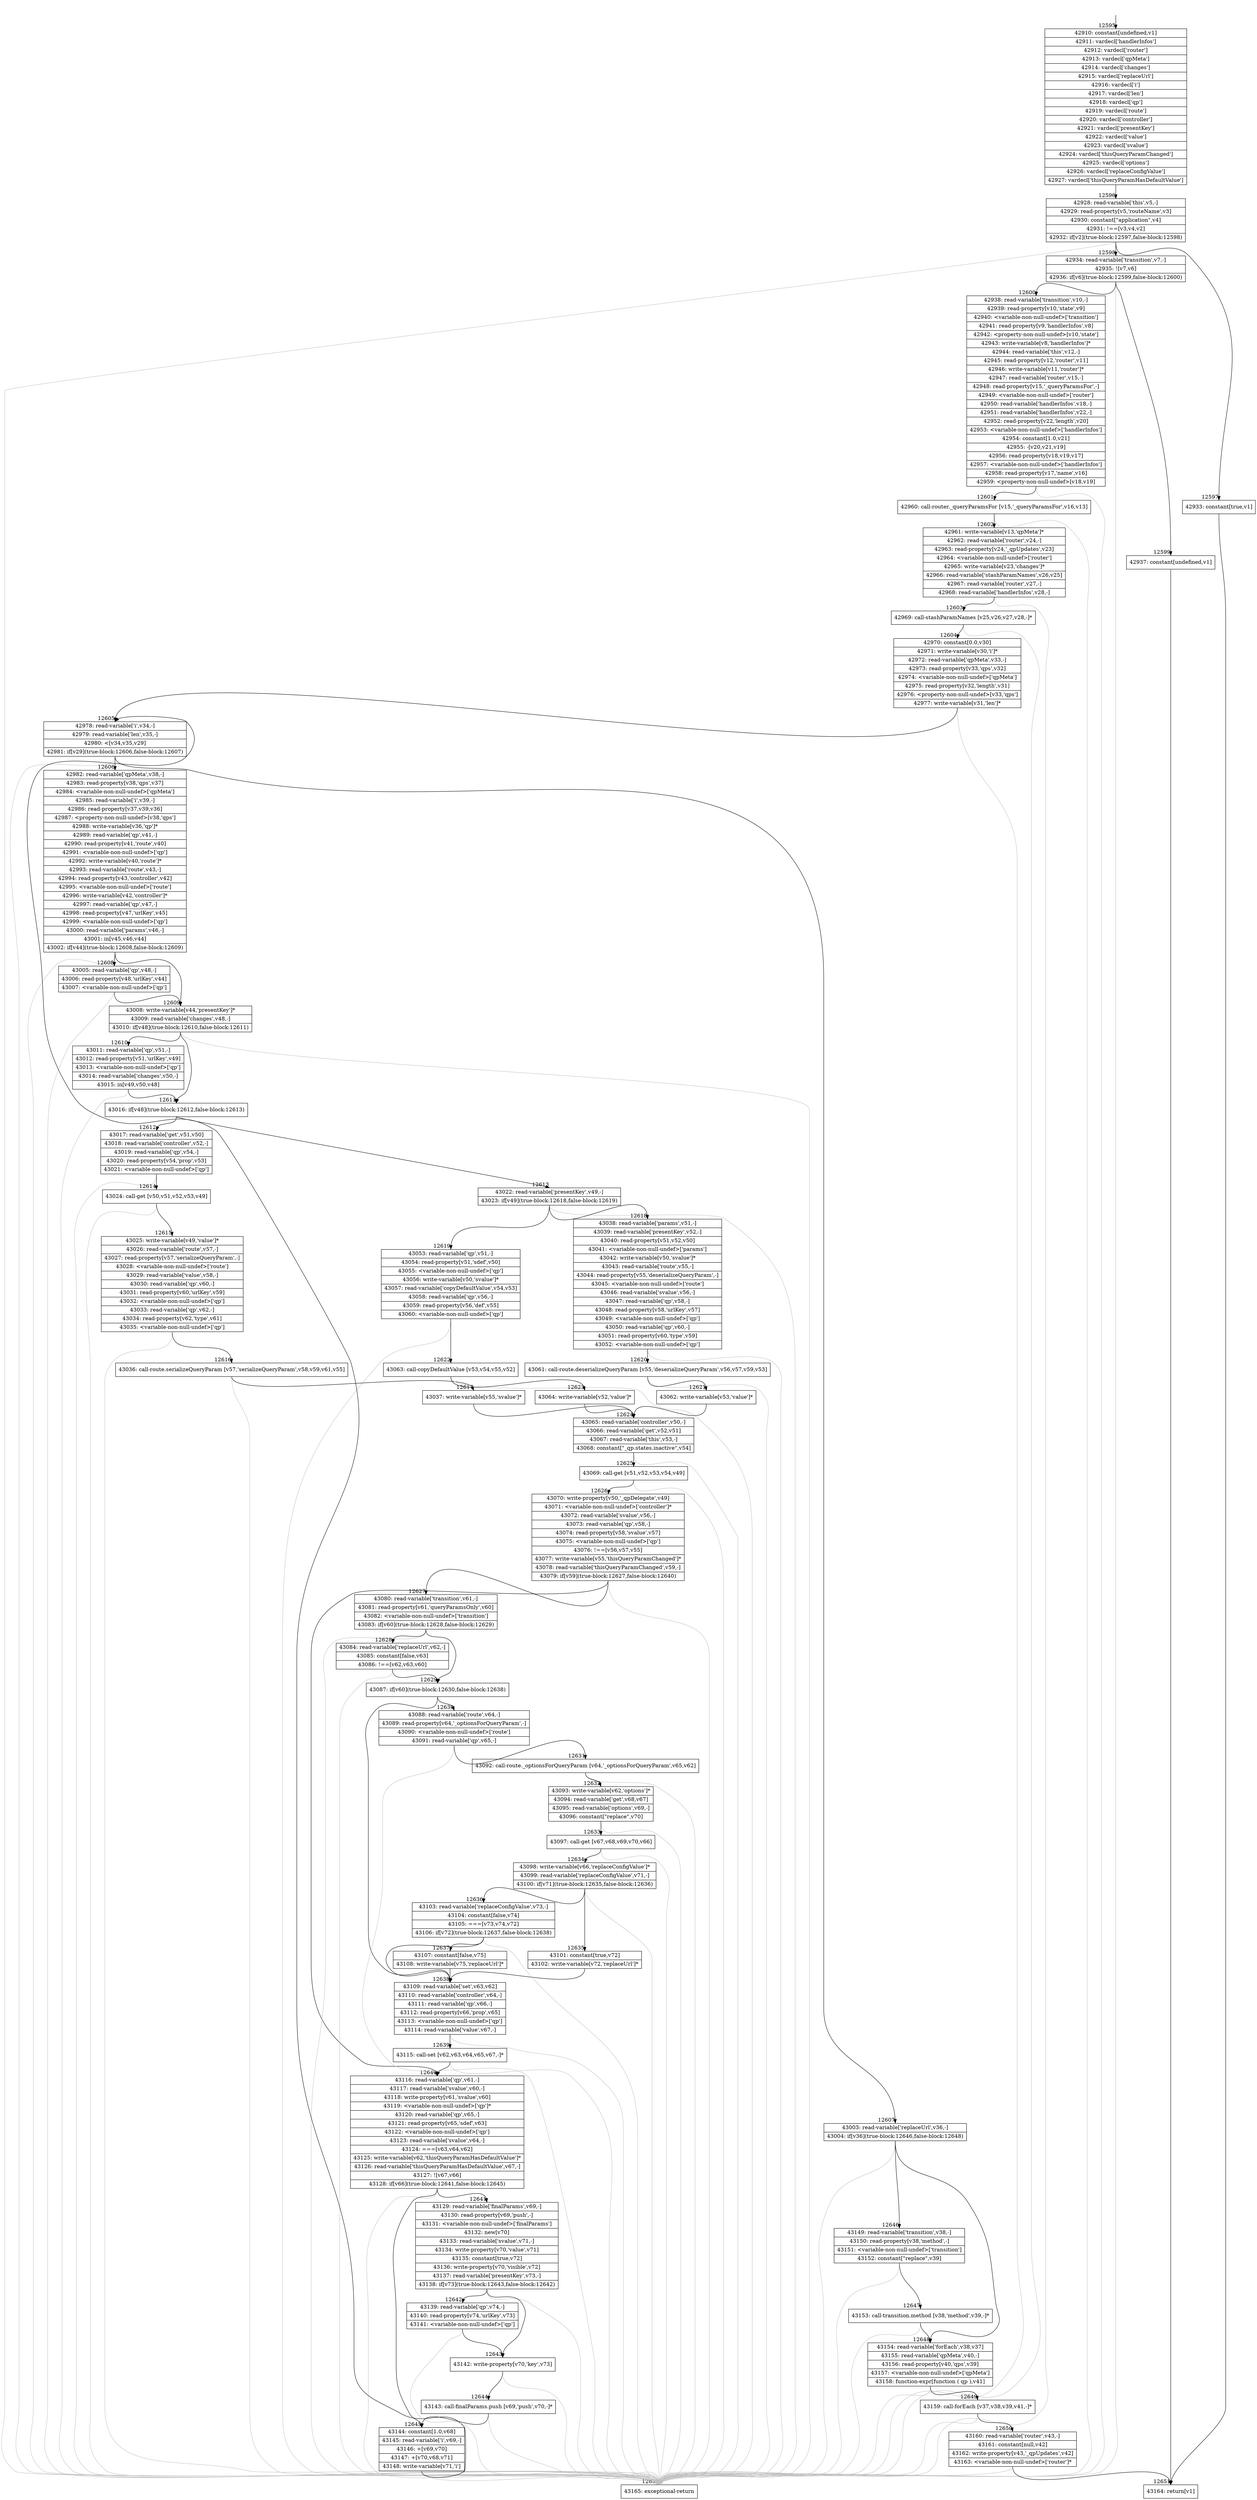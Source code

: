 digraph {
rankdir="TD"
BB_entry1048[shape=none,label=""];
BB_entry1048 -> BB12595 [tailport=s, headport=n, headlabel="    12595"]
BB12595 [shape=record label="{42910: constant[undefined,v1]|42911: vardecl['handlerInfos']|42912: vardecl['router']|42913: vardecl['qpMeta']|42914: vardecl['changes']|42915: vardecl['replaceUrl']|42916: vardecl['i']|42917: vardecl['len']|42918: vardecl['qp']|42919: vardecl['route']|42920: vardecl['controller']|42921: vardecl['presentKey']|42922: vardecl['value']|42923: vardecl['svalue']|42924: vardecl['thisQueryParamChanged']|42925: vardecl['options']|42926: vardecl['replaceConfigValue']|42927: vardecl['thisQueryParamHasDefaultValue']}" ] 
BB12595 -> BB12596 [tailport=s, headport=n, headlabel="      12596"]
BB12596 [shape=record label="{42928: read-variable['this',v5,-]|42929: read-property[v5,'routeName',v3]|42930: constant[\"application\",v4]|42931: !==[v3,v4,v2]|42932: if[v2](true-block:12597,false-block:12598)}" ] 
BB12596 -> BB12597 [tailport=s, headport=n, headlabel="      12597"]
BB12596 -> BB12598 [tailport=s, headport=n, headlabel="      12598"]
BB12596 -> BB12652 [tailport=s, headport=n, color=gray, headlabel="      12652"]
BB12597 [shape=record label="{42933: constant[true,v1]}" ] 
BB12597 -> BB12651 [tailport=s, headport=n, headlabel="      12651"]
BB12598 [shape=record label="{42934: read-variable['transition',v7,-]|42935: ![v7,v6]|42936: if[v6](true-block:12599,false-block:12600)}" ] 
BB12598 -> BB12599 [tailport=s, headport=n, headlabel="      12599"]
BB12598 -> BB12600 [tailport=s, headport=n, headlabel="      12600"]
BB12598 -> BB12652 [tailport=s, headport=n, color=gray]
BB12599 [shape=record label="{42937: constant[undefined,v1]}" ] 
BB12599 -> BB12651 [tailport=s, headport=n]
BB12600 [shape=record label="{42938: read-variable['transition',v10,-]|42939: read-property[v10,'state',v9]|42940: \<variable-non-null-undef\>['transition']|42941: read-property[v9,'handlerInfos',v8]|42942: \<property-non-null-undef\>[v10,'state']|42943: write-variable[v8,'handlerInfos']*|42944: read-variable['this',v12,-]|42945: read-property[v12,'router',v11]|42946: write-variable[v11,'router']*|42947: read-variable['router',v15,-]|42948: read-property[v15,'_queryParamsFor',-]|42949: \<variable-non-null-undef\>['router']|42950: read-variable['handlerInfos',v18,-]|42951: read-variable['handlerInfos',v22,-]|42952: read-property[v22,'length',v20]|42953: \<variable-non-null-undef\>['handlerInfos']|42954: constant[1.0,v21]|42955: -[v20,v21,v19]|42956: read-property[v18,v19,v17]|42957: \<variable-non-null-undef\>['handlerInfos']|42958: read-property[v17,'name',v16]|42959: \<property-non-null-undef\>[v18,v19]}" ] 
BB12600 -> BB12601 [tailport=s, headport=n, headlabel="      12601"]
BB12600 -> BB12652 [tailport=s, headport=n, color=gray]
BB12601 [shape=record label="{42960: call-router._queryParamsFor [v15,'_queryParamsFor',v16,v13]}" ] 
BB12601 -> BB12602 [tailport=s, headport=n, headlabel="      12602"]
BB12601 -> BB12652 [tailport=s, headport=n, color=gray]
BB12602 [shape=record label="{42961: write-variable[v13,'qpMeta']*|42962: read-variable['router',v24,-]|42963: read-property[v24,'_qpUpdates',v23]|42964: \<variable-non-null-undef\>['router']|42965: write-variable[v23,'changes']*|42966: read-variable['stashParamNames',v26,v25]|42967: read-variable['router',v27,-]|42968: read-variable['handlerInfos',v28,-]}" ] 
BB12602 -> BB12603 [tailport=s, headport=n, headlabel="      12603"]
BB12602 -> BB12652 [tailport=s, headport=n, color=gray]
BB12603 [shape=record label="{42969: call-stashParamNames [v25,v26,v27,v28,-]*}" ] 
BB12603 -> BB12604 [tailport=s, headport=n, headlabel="      12604"]
BB12603 -> BB12652 [tailport=s, headport=n, color=gray]
BB12604 [shape=record label="{42970: constant[0.0,v30]|42971: write-variable[v30,'i']*|42972: read-variable['qpMeta',v33,-]|42973: read-property[v33,'qps',v32]|42974: \<variable-non-null-undef\>['qpMeta']|42975: read-property[v32,'length',v31]|42976: \<property-non-null-undef\>[v33,'qps']|42977: write-variable[v31,'len']*}" ] 
BB12604 -> BB12605 [tailport=s, headport=n, headlabel="      12605"]
BB12604 -> BB12652 [tailport=s, headport=n, color=gray]
BB12605 [shape=record label="{42978: read-variable['i',v34,-]|42979: read-variable['len',v35,-]|42980: \<[v34,v35,v29]|42981: if[v29](true-block:12606,false-block:12607)}" ] 
BB12605 -> BB12606 [tailport=s, headport=n, headlabel="      12606"]
BB12605 -> BB12607 [tailport=s, headport=n, headlabel="      12607"]
BB12605 -> BB12652 [tailport=s, headport=n, color=gray]
BB12606 [shape=record label="{42982: read-variable['qpMeta',v38,-]|42983: read-property[v38,'qps',v37]|42984: \<variable-non-null-undef\>['qpMeta']|42985: read-variable['i',v39,-]|42986: read-property[v37,v39,v36]|42987: \<property-non-null-undef\>[v38,'qps']|42988: write-variable[v36,'qp']*|42989: read-variable['qp',v41,-]|42990: read-property[v41,'route',v40]|42991: \<variable-non-null-undef\>['qp']|42992: write-variable[v40,'route']*|42993: read-variable['route',v43,-]|42994: read-property[v43,'controller',v42]|42995: \<variable-non-null-undef\>['route']|42996: write-variable[v42,'controller']*|42997: read-variable['qp',v47,-]|42998: read-property[v47,'urlKey',v45]|42999: \<variable-non-null-undef\>['qp']|43000: read-variable['params',v46,-]|43001: in[v45,v46,v44]|43002: if[v44](true-block:12608,false-block:12609)}" ] 
BB12606 -> BB12609 [tailport=s, headport=n, headlabel="      12609"]
BB12606 -> BB12608 [tailport=s, headport=n, headlabel="      12608"]
BB12606 -> BB12652 [tailport=s, headport=n, color=gray]
BB12607 [shape=record label="{43003: read-variable['replaceUrl',v36,-]|43004: if[v36](true-block:12646,false-block:12648)}" ] 
BB12607 -> BB12646 [tailport=s, headport=n, headlabel="      12646"]
BB12607 -> BB12648 [tailport=s, headport=n, headlabel="      12648"]
BB12607 -> BB12652 [tailport=s, headport=n, color=gray]
BB12608 [shape=record label="{43005: read-variable['qp',v48,-]|43006: read-property[v48,'urlKey',v44]|43007: \<variable-non-null-undef\>['qp']}" ] 
BB12608 -> BB12609 [tailport=s, headport=n]
BB12608 -> BB12652 [tailport=s, headport=n, color=gray]
BB12609 [shape=record label="{43008: write-variable[v44,'presentKey']*|43009: read-variable['changes',v48,-]|43010: if[v48](true-block:12610,false-block:12611)}" ] 
BB12609 -> BB12611 [tailport=s, headport=n, headlabel="      12611"]
BB12609 -> BB12610 [tailport=s, headport=n, headlabel="      12610"]
BB12609 -> BB12652 [tailport=s, headport=n, color=gray]
BB12610 [shape=record label="{43011: read-variable['qp',v51,-]|43012: read-property[v51,'urlKey',v49]|43013: \<variable-non-null-undef\>['qp']|43014: read-variable['changes',v50,-]|43015: in[v49,v50,v48]}" ] 
BB12610 -> BB12611 [tailport=s, headport=n]
BB12610 -> BB12652 [tailport=s, headport=n, color=gray]
BB12611 [shape=record label="{43016: if[v48](true-block:12612,false-block:12613)}" ] 
BB12611 -> BB12612 [tailport=s, headport=n, headlabel="      12612"]
BB12611 -> BB12613 [tailport=s, headport=n, headlabel="      12613"]
BB12612 [shape=record label="{43017: read-variable['get',v51,v50]|43018: read-variable['controller',v52,-]|43019: read-variable['qp',v54,-]|43020: read-property[v54,'prop',v53]|43021: \<variable-non-null-undef\>['qp']}" ] 
BB12612 -> BB12614 [tailport=s, headport=n, headlabel="      12614"]
BB12612 -> BB12652 [tailport=s, headport=n, color=gray]
BB12613 [shape=record label="{43022: read-variable['presentKey',v49,-]|43023: if[v49](true-block:12618,false-block:12619)}" ] 
BB12613 -> BB12618 [tailport=s, headport=n, headlabel="      12618"]
BB12613 -> BB12619 [tailport=s, headport=n, headlabel="      12619"]
BB12613 -> BB12652 [tailport=s, headport=n, color=gray]
BB12614 [shape=record label="{43024: call-get [v50,v51,v52,v53,v49]}" ] 
BB12614 -> BB12615 [tailport=s, headport=n, headlabel="      12615"]
BB12614 -> BB12652 [tailport=s, headport=n, color=gray]
BB12615 [shape=record label="{43025: write-variable[v49,'value']*|43026: read-variable['route',v57,-]|43027: read-property[v57,'serializeQueryParam',-]|43028: \<variable-non-null-undef\>['route']|43029: read-variable['value',v58,-]|43030: read-variable['qp',v60,-]|43031: read-property[v60,'urlKey',v59]|43032: \<variable-non-null-undef\>['qp']|43033: read-variable['qp',v62,-]|43034: read-property[v62,'type',v61]|43035: \<variable-non-null-undef\>['qp']}" ] 
BB12615 -> BB12616 [tailport=s, headport=n, headlabel="      12616"]
BB12615 -> BB12652 [tailport=s, headport=n, color=gray]
BB12616 [shape=record label="{43036: call-route.serializeQueryParam [v57,'serializeQueryParam',v58,v59,v61,v55]}" ] 
BB12616 -> BB12617 [tailport=s, headport=n, headlabel="      12617"]
BB12616 -> BB12652 [tailport=s, headport=n, color=gray]
BB12617 [shape=record label="{43037: write-variable[v55,'svalue']*}" ] 
BB12617 -> BB12624 [tailport=s, headport=n, headlabel="      12624"]
BB12618 [shape=record label="{43038: read-variable['params',v51,-]|43039: read-variable['presentKey',v52,-]|43040: read-property[v51,v52,v50]|43041: \<variable-non-null-undef\>['params']|43042: write-variable[v50,'svalue']*|43043: read-variable['route',v55,-]|43044: read-property[v55,'deserializeQueryParam',-]|43045: \<variable-non-null-undef\>['route']|43046: read-variable['svalue',v56,-]|43047: read-variable['qp',v58,-]|43048: read-property[v58,'urlKey',v57]|43049: \<variable-non-null-undef\>['qp']|43050: read-variable['qp',v60,-]|43051: read-property[v60,'type',v59]|43052: \<variable-non-null-undef\>['qp']}" ] 
BB12618 -> BB12620 [tailport=s, headport=n, headlabel="      12620"]
BB12618 -> BB12652 [tailport=s, headport=n, color=gray]
BB12619 [shape=record label="{43053: read-variable['qp',v51,-]|43054: read-property[v51,'sdef',v50]|43055: \<variable-non-null-undef\>['qp']|43056: write-variable[v50,'svalue']*|43057: read-variable['copyDefaultValue',v54,v53]|43058: read-variable['qp',v56,-]|43059: read-property[v56,'def',v55]|43060: \<variable-non-null-undef\>['qp']}" ] 
BB12619 -> BB12622 [tailport=s, headport=n, headlabel="      12622"]
BB12619 -> BB12652 [tailport=s, headport=n, color=gray]
BB12620 [shape=record label="{43061: call-route.deserializeQueryParam [v55,'deserializeQueryParam',v56,v57,v59,v53]}" ] 
BB12620 -> BB12621 [tailport=s, headport=n, headlabel="      12621"]
BB12620 -> BB12652 [tailport=s, headport=n, color=gray]
BB12621 [shape=record label="{43062: write-variable[v53,'value']*}" ] 
BB12621 -> BB12624 [tailport=s, headport=n]
BB12622 [shape=record label="{43063: call-copyDefaultValue [v53,v54,v55,v52]}" ] 
BB12622 -> BB12623 [tailport=s, headport=n, headlabel="      12623"]
BB12622 -> BB12652 [tailport=s, headport=n, color=gray]
BB12623 [shape=record label="{43064: write-variable[v52,'value']*}" ] 
BB12623 -> BB12624 [tailport=s, headport=n]
BB12624 [shape=record label="{43065: read-variable['controller',v50,-]|43066: read-variable['get',v52,v51]|43067: read-variable['this',v53,-]|43068: constant[\"_qp.states.inactive\",v54]}" ] 
BB12624 -> BB12625 [tailport=s, headport=n, headlabel="      12625"]
BB12624 -> BB12652 [tailport=s, headport=n, color=gray]
BB12625 [shape=record label="{43069: call-get [v51,v52,v53,v54,v49]}" ] 
BB12625 -> BB12626 [tailport=s, headport=n, headlabel="      12626"]
BB12625 -> BB12652 [tailport=s, headport=n, color=gray]
BB12626 [shape=record label="{43070: write-property[v50,'_qpDelegate',v49]|43071: \<variable-non-null-undef\>['controller']*|43072: read-variable['svalue',v56,-]|43073: read-variable['qp',v58,-]|43074: read-property[v58,'svalue',v57]|43075: \<variable-non-null-undef\>['qp']|43076: !==[v56,v57,v55]|43077: write-variable[v55,'thisQueryParamChanged']*|43078: read-variable['thisQueryParamChanged',v59,-]|43079: if[v59](true-block:12627,false-block:12640)}" ] 
BB12626 -> BB12627 [tailport=s, headport=n, headlabel="      12627"]
BB12626 -> BB12640 [tailport=s, headport=n, headlabel="      12640"]
BB12626 -> BB12652 [tailport=s, headport=n, color=gray]
BB12627 [shape=record label="{43080: read-variable['transition',v61,-]|43081: read-property[v61,'queryParamsOnly',v60]|43082: \<variable-non-null-undef\>['transition']|43083: if[v60](true-block:12628,false-block:12629)}" ] 
BB12627 -> BB12629 [tailport=s, headport=n, headlabel="      12629"]
BB12627 -> BB12628 [tailport=s, headport=n, headlabel="      12628"]
BB12627 -> BB12652 [tailport=s, headport=n, color=gray]
BB12628 [shape=record label="{43084: read-variable['replaceUrl',v62,-]|43085: constant[false,v63]|43086: !==[v62,v63,v60]}" ] 
BB12628 -> BB12629 [tailport=s, headport=n]
BB12628 -> BB12652 [tailport=s, headport=n, color=gray]
BB12629 [shape=record label="{43087: if[v60](true-block:12630,false-block:12638)}" ] 
BB12629 -> BB12630 [tailport=s, headport=n, headlabel="      12630"]
BB12629 -> BB12638 [tailport=s, headport=n, headlabel="      12638"]
BB12630 [shape=record label="{43088: read-variable['route',v64,-]|43089: read-property[v64,'_optionsForQueryParam',-]|43090: \<variable-non-null-undef\>['route']|43091: read-variable['qp',v65,-]}" ] 
BB12630 -> BB12631 [tailport=s, headport=n, headlabel="      12631"]
BB12630 -> BB12652 [tailport=s, headport=n, color=gray]
BB12631 [shape=record label="{43092: call-route._optionsForQueryParam [v64,'_optionsForQueryParam',v65,v62]}" ] 
BB12631 -> BB12632 [tailport=s, headport=n, headlabel="      12632"]
BB12631 -> BB12652 [tailport=s, headport=n, color=gray]
BB12632 [shape=record label="{43093: write-variable[v62,'options']*|43094: read-variable['get',v68,v67]|43095: read-variable['options',v69,-]|43096: constant[\"replace\",v70]}" ] 
BB12632 -> BB12633 [tailport=s, headport=n, headlabel="      12633"]
BB12632 -> BB12652 [tailport=s, headport=n, color=gray]
BB12633 [shape=record label="{43097: call-get [v67,v68,v69,v70,v66]}" ] 
BB12633 -> BB12634 [tailport=s, headport=n, headlabel="      12634"]
BB12633 -> BB12652 [tailport=s, headport=n, color=gray]
BB12634 [shape=record label="{43098: write-variable[v66,'replaceConfigValue']*|43099: read-variable['replaceConfigValue',v71,-]|43100: if[v71](true-block:12635,false-block:12636)}" ] 
BB12634 -> BB12635 [tailport=s, headport=n, headlabel="      12635"]
BB12634 -> BB12636 [tailport=s, headport=n, headlabel="      12636"]
BB12634 -> BB12652 [tailport=s, headport=n, color=gray]
BB12635 [shape=record label="{43101: constant[true,v72]|43102: write-variable[v72,'replaceUrl']*}" ] 
BB12635 -> BB12638 [tailport=s, headport=n]
BB12636 [shape=record label="{43103: read-variable['replaceConfigValue',v73,-]|43104: constant[false,v74]|43105: ===[v73,v74,v72]|43106: if[v72](true-block:12637,false-block:12638)}" ] 
BB12636 -> BB12637 [tailport=s, headport=n, headlabel="      12637"]
BB12636 -> BB12638 [tailport=s, headport=n]
BB12636 -> BB12652 [tailport=s, headport=n, color=gray]
BB12637 [shape=record label="{43107: constant[false,v75]|43108: write-variable[v75,'replaceUrl']*}" ] 
BB12637 -> BB12638 [tailport=s, headport=n]
BB12638 [shape=record label="{43109: read-variable['set',v63,v62]|43110: read-variable['controller',v64,-]|43111: read-variable['qp',v66,-]|43112: read-property[v66,'prop',v65]|43113: \<variable-non-null-undef\>['qp']|43114: read-variable['value',v67,-]}" ] 
BB12638 -> BB12639 [tailport=s, headport=n, headlabel="      12639"]
BB12638 -> BB12652 [tailport=s, headport=n, color=gray]
BB12639 [shape=record label="{43115: call-set [v62,v63,v64,v65,v67,-]*}" ] 
BB12639 -> BB12640 [tailport=s, headport=n]
BB12639 -> BB12652 [tailport=s, headport=n, color=gray]
BB12640 [shape=record label="{43116: read-variable['qp',v61,-]|43117: read-variable['svalue',v60,-]|43118: write-property[v61,'svalue',v60]|43119: \<variable-non-null-undef\>['qp']*|43120: read-variable['qp',v65,-]|43121: read-property[v65,'sdef',v63]|43122: \<variable-non-null-undef\>['qp']|43123: read-variable['svalue',v64,-]|43124: ===[v63,v64,v62]|43125: write-variable[v62,'thisQueryParamHasDefaultValue']*|43126: read-variable['thisQueryParamHasDefaultValue',v67,-]|43127: ![v67,v66]|43128: if[v66](true-block:12641,false-block:12645)}" ] 
BB12640 -> BB12641 [tailport=s, headport=n, headlabel="      12641"]
BB12640 -> BB12645 [tailport=s, headport=n, headlabel="      12645"]
BB12640 -> BB12652 [tailport=s, headport=n, color=gray]
BB12641 [shape=record label="{43129: read-variable['finalParams',v69,-]|43130: read-property[v69,'push',-]|43131: \<variable-non-null-undef\>['finalParams']|43132: new[v70]|43133: read-variable['svalue',v71,-]|43134: write-property[v70,'value',v71]|43135: constant[true,v72]|43136: write-property[v70,'visible',v72]|43137: read-variable['presentKey',v73,-]|43138: if[v73](true-block:12643,false-block:12642)}" ] 
BB12641 -> BB12643 [tailport=s, headport=n, headlabel="      12643"]
BB12641 -> BB12642 [tailport=s, headport=n, headlabel="      12642"]
BB12641 -> BB12652 [tailport=s, headport=n, color=gray]
BB12642 [shape=record label="{43139: read-variable['qp',v74,-]|43140: read-property[v74,'urlKey',v73]|43141: \<variable-non-null-undef\>['qp']}" ] 
BB12642 -> BB12643 [tailport=s, headport=n]
BB12642 -> BB12652 [tailport=s, headport=n, color=gray]
BB12643 [shape=record label="{43142: write-property[v70,'key',v73]}" ] 
BB12643 -> BB12644 [tailport=s, headport=n, headlabel="      12644"]
BB12643 -> BB12652 [tailport=s, headport=n, color=gray]
BB12644 [shape=record label="{43143: call-finalParams.push [v69,'push',v70,-]*}" ] 
BB12644 -> BB12645 [tailport=s, headport=n]
BB12644 -> BB12652 [tailport=s, headport=n, color=gray]
BB12645 [shape=record label="{43144: constant[1.0,v68]|43145: read-variable['i',v69,-]|43146: +[v69,v70]|43147: +[v70,v68,v71]|43148: write-variable[v71,'i']}" ] 
BB12645 -> BB12605 [tailport=s, headport=n]
BB12645 -> BB12652 [tailport=s, headport=n, color=gray]
BB12646 [shape=record label="{43149: read-variable['transition',v38,-]|43150: read-property[v38,'method',-]|43151: \<variable-non-null-undef\>['transition']|43152: constant[\"replace\",v39]}" ] 
BB12646 -> BB12647 [tailport=s, headport=n, headlabel="      12647"]
BB12646 -> BB12652 [tailport=s, headport=n, color=gray]
BB12647 [shape=record label="{43153: call-transition.method [v38,'method',v39,-]*}" ] 
BB12647 -> BB12648 [tailport=s, headport=n]
BB12647 -> BB12652 [tailport=s, headport=n, color=gray]
BB12648 [shape=record label="{43154: read-variable['forEach',v38,v37]|43155: read-variable['qpMeta',v40,-]|43156: read-property[v40,'qps',v39]|43157: \<variable-non-null-undef\>['qpMeta']|43158: function-expr[function ( qp ),v41]}" ] 
BB12648 -> BB12649 [tailport=s, headport=n, headlabel="      12649"]
BB12648 -> BB12652 [tailport=s, headport=n, color=gray]
BB12649 [shape=record label="{43159: call-forEach [v37,v38,v39,v41,-]*}" ] 
BB12649 -> BB12650 [tailport=s, headport=n, headlabel="      12650"]
BB12649 -> BB12652 [tailport=s, headport=n, color=gray]
BB12650 [shape=record label="{43160: read-variable['router',v43,-]|43161: constant[null,v42]|43162: write-property[v43,'_qpUpdates',v42]|43163: \<variable-non-null-undef\>['router']*}" ] 
BB12650 -> BB12651 [tailport=s, headport=n]
BB12650 -> BB12652 [tailport=s, headport=n, color=gray]
BB12651 [shape=record label="{43164: return[v1]}" ] 
BB12652 [shape=record label="{43165: exceptional-return}" ] 
//#$~ 23388
}
